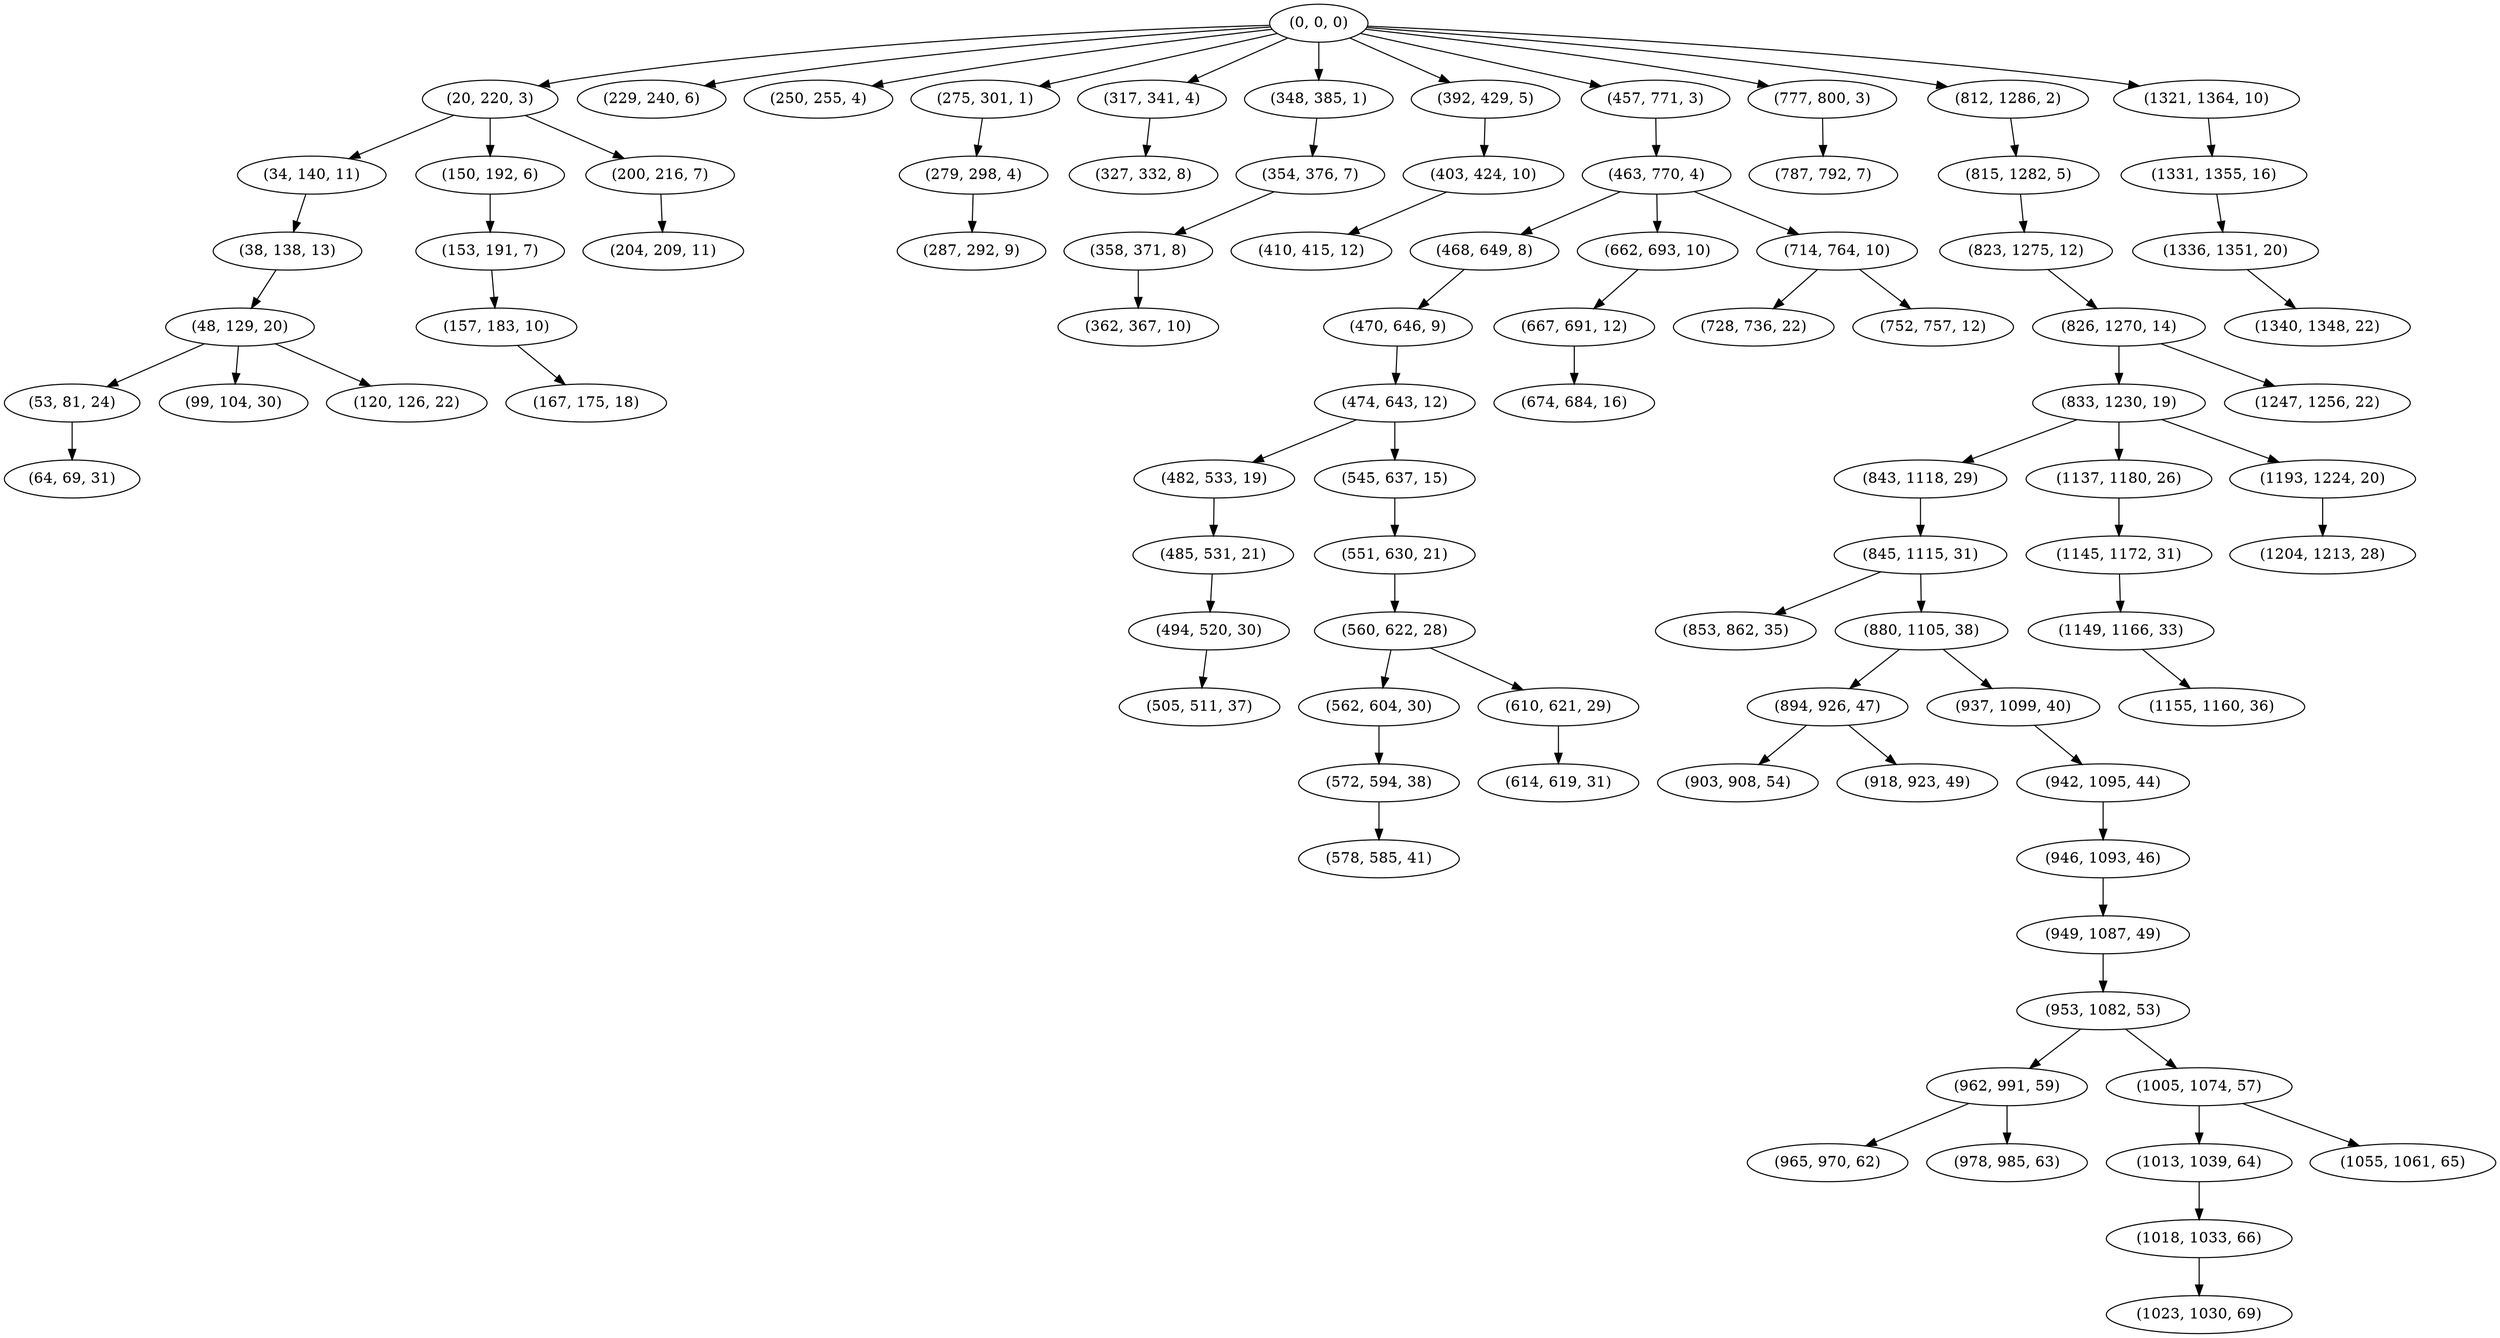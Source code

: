 digraph tree {
    "(0, 0, 0)";
    "(20, 220, 3)";
    "(34, 140, 11)";
    "(38, 138, 13)";
    "(48, 129, 20)";
    "(53, 81, 24)";
    "(64, 69, 31)";
    "(99, 104, 30)";
    "(120, 126, 22)";
    "(150, 192, 6)";
    "(153, 191, 7)";
    "(157, 183, 10)";
    "(167, 175, 18)";
    "(200, 216, 7)";
    "(204, 209, 11)";
    "(229, 240, 6)";
    "(250, 255, 4)";
    "(275, 301, 1)";
    "(279, 298, 4)";
    "(287, 292, 9)";
    "(317, 341, 4)";
    "(327, 332, 8)";
    "(348, 385, 1)";
    "(354, 376, 7)";
    "(358, 371, 8)";
    "(362, 367, 10)";
    "(392, 429, 5)";
    "(403, 424, 10)";
    "(410, 415, 12)";
    "(457, 771, 3)";
    "(463, 770, 4)";
    "(468, 649, 8)";
    "(470, 646, 9)";
    "(474, 643, 12)";
    "(482, 533, 19)";
    "(485, 531, 21)";
    "(494, 520, 30)";
    "(505, 511, 37)";
    "(545, 637, 15)";
    "(551, 630, 21)";
    "(560, 622, 28)";
    "(562, 604, 30)";
    "(572, 594, 38)";
    "(578, 585, 41)";
    "(610, 621, 29)";
    "(614, 619, 31)";
    "(662, 693, 10)";
    "(667, 691, 12)";
    "(674, 684, 16)";
    "(714, 764, 10)";
    "(728, 736, 22)";
    "(752, 757, 12)";
    "(777, 800, 3)";
    "(787, 792, 7)";
    "(812, 1286, 2)";
    "(815, 1282, 5)";
    "(823, 1275, 12)";
    "(826, 1270, 14)";
    "(833, 1230, 19)";
    "(843, 1118, 29)";
    "(845, 1115, 31)";
    "(853, 862, 35)";
    "(880, 1105, 38)";
    "(894, 926, 47)";
    "(903, 908, 54)";
    "(918, 923, 49)";
    "(937, 1099, 40)";
    "(942, 1095, 44)";
    "(946, 1093, 46)";
    "(949, 1087, 49)";
    "(953, 1082, 53)";
    "(962, 991, 59)";
    "(965, 970, 62)";
    "(978, 985, 63)";
    "(1005, 1074, 57)";
    "(1013, 1039, 64)";
    "(1018, 1033, 66)";
    "(1023, 1030, 69)";
    "(1055, 1061, 65)";
    "(1137, 1180, 26)";
    "(1145, 1172, 31)";
    "(1149, 1166, 33)";
    "(1155, 1160, 36)";
    "(1193, 1224, 20)";
    "(1204, 1213, 28)";
    "(1247, 1256, 22)";
    "(1321, 1364, 10)";
    "(1331, 1355, 16)";
    "(1336, 1351, 20)";
    "(1340, 1348, 22)";
    "(0, 0, 0)" -> "(20, 220, 3)";
    "(0, 0, 0)" -> "(229, 240, 6)";
    "(0, 0, 0)" -> "(250, 255, 4)";
    "(0, 0, 0)" -> "(275, 301, 1)";
    "(0, 0, 0)" -> "(317, 341, 4)";
    "(0, 0, 0)" -> "(348, 385, 1)";
    "(0, 0, 0)" -> "(392, 429, 5)";
    "(0, 0, 0)" -> "(457, 771, 3)";
    "(0, 0, 0)" -> "(777, 800, 3)";
    "(0, 0, 0)" -> "(812, 1286, 2)";
    "(0, 0, 0)" -> "(1321, 1364, 10)";
    "(20, 220, 3)" -> "(34, 140, 11)";
    "(20, 220, 3)" -> "(150, 192, 6)";
    "(20, 220, 3)" -> "(200, 216, 7)";
    "(34, 140, 11)" -> "(38, 138, 13)";
    "(38, 138, 13)" -> "(48, 129, 20)";
    "(48, 129, 20)" -> "(53, 81, 24)";
    "(48, 129, 20)" -> "(99, 104, 30)";
    "(48, 129, 20)" -> "(120, 126, 22)";
    "(53, 81, 24)" -> "(64, 69, 31)";
    "(150, 192, 6)" -> "(153, 191, 7)";
    "(153, 191, 7)" -> "(157, 183, 10)";
    "(157, 183, 10)" -> "(167, 175, 18)";
    "(200, 216, 7)" -> "(204, 209, 11)";
    "(275, 301, 1)" -> "(279, 298, 4)";
    "(279, 298, 4)" -> "(287, 292, 9)";
    "(317, 341, 4)" -> "(327, 332, 8)";
    "(348, 385, 1)" -> "(354, 376, 7)";
    "(354, 376, 7)" -> "(358, 371, 8)";
    "(358, 371, 8)" -> "(362, 367, 10)";
    "(392, 429, 5)" -> "(403, 424, 10)";
    "(403, 424, 10)" -> "(410, 415, 12)";
    "(457, 771, 3)" -> "(463, 770, 4)";
    "(463, 770, 4)" -> "(468, 649, 8)";
    "(463, 770, 4)" -> "(662, 693, 10)";
    "(463, 770, 4)" -> "(714, 764, 10)";
    "(468, 649, 8)" -> "(470, 646, 9)";
    "(470, 646, 9)" -> "(474, 643, 12)";
    "(474, 643, 12)" -> "(482, 533, 19)";
    "(474, 643, 12)" -> "(545, 637, 15)";
    "(482, 533, 19)" -> "(485, 531, 21)";
    "(485, 531, 21)" -> "(494, 520, 30)";
    "(494, 520, 30)" -> "(505, 511, 37)";
    "(545, 637, 15)" -> "(551, 630, 21)";
    "(551, 630, 21)" -> "(560, 622, 28)";
    "(560, 622, 28)" -> "(562, 604, 30)";
    "(560, 622, 28)" -> "(610, 621, 29)";
    "(562, 604, 30)" -> "(572, 594, 38)";
    "(572, 594, 38)" -> "(578, 585, 41)";
    "(610, 621, 29)" -> "(614, 619, 31)";
    "(662, 693, 10)" -> "(667, 691, 12)";
    "(667, 691, 12)" -> "(674, 684, 16)";
    "(714, 764, 10)" -> "(728, 736, 22)";
    "(714, 764, 10)" -> "(752, 757, 12)";
    "(777, 800, 3)" -> "(787, 792, 7)";
    "(812, 1286, 2)" -> "(815, 1282, 5)";
    "(815, 1282, 5)" -> "(823, 1275, 12)";
    "(823, 1275, 12)" -> "(826, 1270, 14)";
    "(826, 1270, 14)" -> "(833, 1230, 19)";
    "(826, 1270, 14)" -> "(1247, 1256, 22)";
    "(833, 1230, 19)" -> "(843, 1118, 29)";
    "(833, 1230, 19)" -> "(1137, 1180, 26)";
    "(833, 1230, 19)" -> "(1193, 1224, 20)";
    "(843, 1118, 29)" -> "(845, 1115, 31)";
    "(845, 1115, 31)" -> "(853, 862, 35)";
    "(845, 1115, 31)" -> "(880, 1105, 38)";
    "(880, 1105, 38)" -> "(894, 926, 47)";
    "(880, 1105, 38)" -> "(937, 1099, 40)";
    "(894, 926, 47)" -> "(903, 908, 54)";
    "(894, 926, 47)" -> "(918, 923, 49)";
    "(937, 1099, 40)" -> "(942, 1095, 44)";
    "(942, 1095, 44)" -> "(946, 1093, 46)";
    "(946, 1093, 46)" -> "(949, 1087, 49)";
    "(949, 1087, 49)" -> "(953, 1082, 53)";
    "(953, 1082, 53)" -> "(962, 991, 59)";
    "(953, 1082, 53)" -> "(1005, 1074, 57)";
    "(962, 991, 59)" -> "(965, 970, 62)";
    "(962, 991, 59)" -> "(978, 985, 63)";
    "(1005, 1074, 57)" -> "(1013, 1039, 64)";
    "(1005, 1074, 57)" -> "(1055, 1061, 65)";
    "(1013, 1039, 64)" -> "(1018, 1033, 66)";
    "(1018, 1033, 66)" -> "(1023, 1030, 69)";
    "(1137, 1180, 26)" -> "(1145, 1172, 31)";
    "(1145, 1172, 31)" -> "(1149, 1166, 33)";
    "(1149, 1166, 33)" -> "(1155, 1160, 36)";
    "(1193, 1224, 20)" -> "(1204, 1213, 28)";
    "(1321, 1364, 10)" -> "(1331, 1355, 16)";
    "(1331, 1355, 16)" -> "(1336, 1351, 20)";
    "(1336, 1351, 20)" -> "(1340, 1348, 22)";
}
